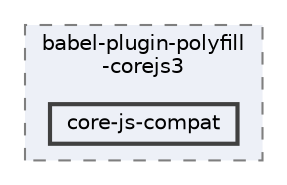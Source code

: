 digraph "pkiclassroomrescheduler/src/main/frontend/node_modules/babel-plugin-polyfill-corejs3/core-js-compat"
{
 // LATEX_PDF_SIZE
  bgcolor="transparent";
  edge [fontname=Helvetica,fontsize=10,labelfontname=Helvetica,labelfontsize=10];
  node [fontname=Helvetica,fontsize=10,shape=box,height=0.2,width=0.4];
  compound=true
  subgraph clusterdir_b4e66ba51872d8a3e75148f2e45595ce {
    graph [ bgcolor="#edf0f7", pencolor="grey50", label="babel-plugin-polyfill\l-corejs3", fontname=Helvetica,fontsize=10 style="filled,dashed", URL="dir_b4e66ba51872d8a3e75148f2e45595ce.html",tooltip=""]
  dir_7b7b958f702b5ebe7e4116cd1508d596 [label="core-js-compat", fillcolor="#edf0f7", color="grey25", style="filled,bold", URL="dir_7b7b958f702b5ebe7e4116cd1508d596.html",tooltip=""];
  }
}
